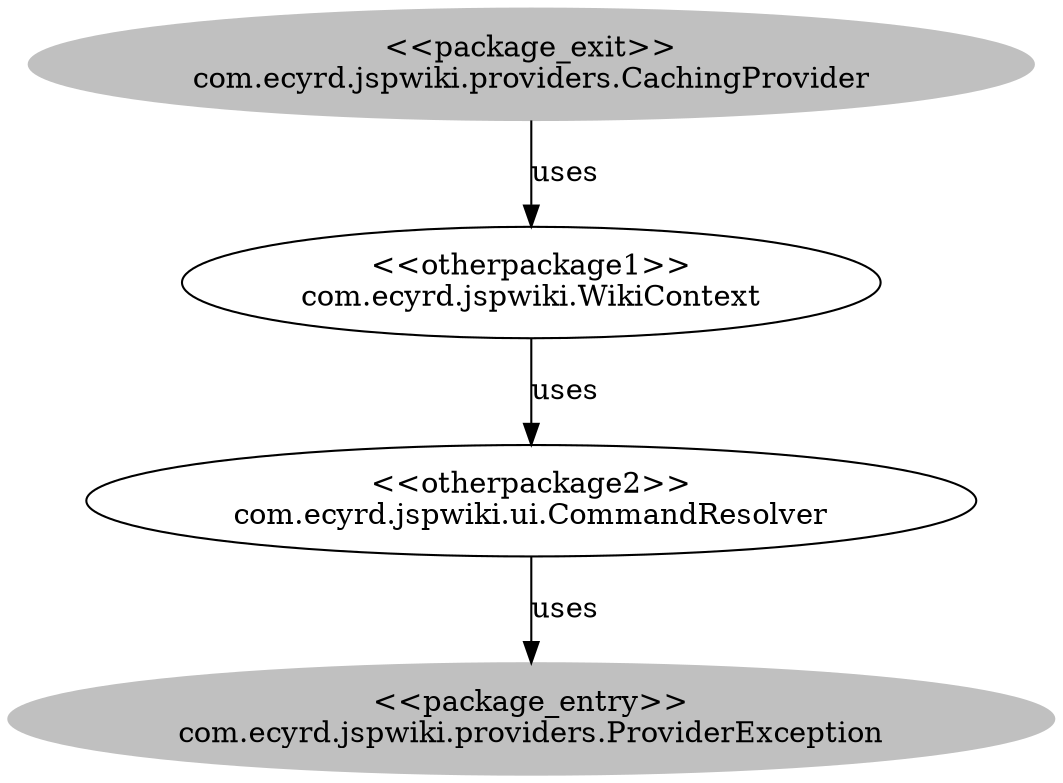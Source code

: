 digraph cd {
	com_ecyrd_jspwiki_providers_CachingProvider [label="<<package_exit>>
com.ecyrd.jspwiki.providers.CachingProvider",style=filled,color="grey"];
	com_ecyrd_jspwiki_providers_ProviderException [label="<<package_entry>>
com.ecyrd.jspwiki.providers.ProviderException",style=filled,color="grey"];
	com_ecyrd_jspwiki_WikiContext [label="<<otherpackage1>>
com.ecyrd.jspwiki.WikiContext"];
	com_ecyrd_jspwiki_ui_CommandResolver [label="<<otherpackage2>>
com.ecyrd.jspwiki.ui.CommandResolver"];
	com_ecyrd_jspwiki_providers_CachingProvider -> com_ecyrd_jspwiki_WikiContext [label=uses];
	com_ecyrd_jspwiki_ui_CommandResolver -> com_ecyrd_jspwiki_providers_ProviderException [label=uses];
	com_ecyrd_jspwiki_WikiContext -> com_ecyrd_jspwiki_ui_CommandResolver [label=uses];
}

